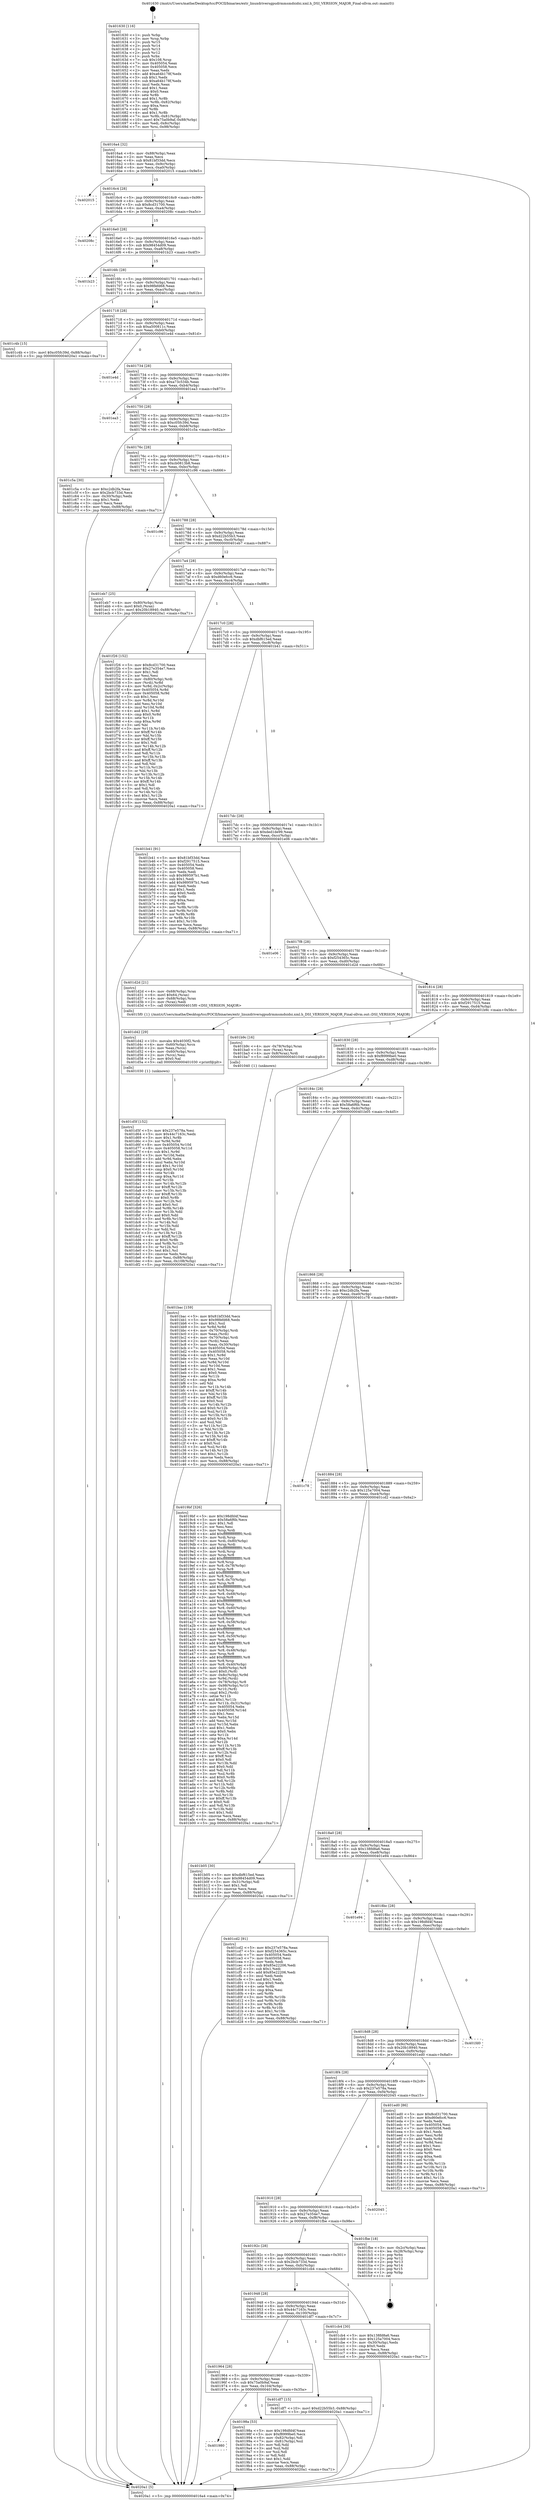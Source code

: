 digraph "0x401630" {
  label = "0x401630 (/mnt/c/Users/mathe/Desktop/tcc/POCII/binaries/extr_linuxdriversgpudrmmsmdsidsi.xml.h_DSI_VERSION_MAJOR_Final-ollvm.out::main(0))"
  labelloc = "t"
  node[shape=record]

  Entry [label="",width=0.3,height=0.3,shape=circle,fillcolor=black,style=filled]
  "0x4016a4" [label="{
     0x4016a4 [32]\l
     | [instrs]\l
     &nbsp;&nbsp;0x4016a4 \<+6\>: mov -0x88(%rbp),%eax\l
     &nbsp;&nbsp;0x4016aa \<+2\>: mov %eax,%ecx\l
     &nbsp;&nbsp;0x4016ac \<+6\>: sub $0x81bf33dd,%ecx\l
     &nbsp;&nbsp;0x4016b2 \<+6\>: mov %eax,-0x9c(%rbp)\l
     &nbsp;&nbsp;0x4016b8 \<+6\>: mov %ecx,-0xa0(%rbp)\l
     &nbsp;&nbsp;0x4016be \<+6\>: je 0000000000402015 \<main+0x9e5\>\l
  }"]
  "0x402015" [label="{
     0x402015\l
  }", style=dashed]
  "0x4016c4" [label="{
     0x4016c4 [28]\l
     | [instrs]\l
     &nbsp;&nbsp;0x4016c4 \<+5\>: jmp 00000000004016c9 \<main+0x99\>\l
     &nbsp;&nbsp;0x4016c9 \<+6\>: mov -0x9c(%rbp),%eax\l
     &nbsp;&nbsp;0x4016cf \<+5\>: sub $0x8cd31700,%eax\l
     &nbsp;&nbsp;0x4016d4 \<+6\>: mov %eax,-0xa4(%rbp)\l
     &nbsp;&nbsp;0x4016da \<+6\>: je 000000000040208c \<main+0xa5c\>\l
  }"]
  Exit [label="",width=0.3,height=0.3,shape=circle,fillcolor=black,style=filled,peripheries=2]
  "0x40208c" [label="{
     0x40208c\l
  }", style=dashed]
  "0x4016e0" [label="{
     0x4016e0 [28]\l
     | [instrs]\l
     &nbsp;&nbsp;0x4016e0 \<+5\>: jmp 00000000004016e5 \<main+0xb5\>\l
     &nbsp;&nbsp;0x4016e5 \<+6\>: mov -0x9c(%rbp),%eax\l
     &nbsp;&nbsp;0x4016eb \<+5\>: sub $0x98454d09,%eax\l
     &nbsp;&nbsp;0x4016f0 \<+6\>: mov %eax,-0xa8(%rbp)\l
     &nbsp;&nbsp;0x4016f6 \<+6\>: je 0000000000401b23 \<main+0x4f3\>\l
  }"]
  "0x401d5f" [label="{
     0x401d5f [152]\l
     | [instrs]\l
     &nbsp;&nbsp;0x401d5f \<+5\>: mov $0x237e578a,%esi\l
     &nbsp;&nbsp;0x401d64 \<+5\>: mov $0x44c7163c,%edx\l
     &nbsp;&nbsp;0x401d69 \<+3\>: mov $0x1,%r8b\l
     &nbsp;&nbsp;0x401d6c \<+3\>: xor %r9d,%r9d\l
     &nbsp;&nbsp;0x401d6f \<+8\>: mov 0x405054,%r10d\l
     &nbsp;&nbsp;0x401d77 \<+8\>: mov 0x405058,%r11d\l
     &nbsp;&nbsp;0x401d7f \<+4\>: sub $0x1,%r9d\l
     &nbsp;&nbsp;0x401d83 \<+3\>: mov %r10d,%ebx\l
     &nbsp;&nbsp;0x401d86 \<+3\>: add %r9d,%ebx\l
     &nbsp;&nbsp;0x401d89 \<+4\>: imul %ebx,%r10d\l
     &nbsp;&nbsp;0x401d8d \<+4\>: and $0x1,%r10d\l
     &nbsp;&nbsp;0x401d91 \<+4\>: cmp $0x0,%r10d\l
     &nbsp;&nbsp;0x401d95 \<+4\>: sete %r14b\l
     &nbsp;&nbsp;0x401d99 \<+4\>: cmp $0xa,%r11d\l
     &nbsp;&nbsp;0x401d9d \<+4\>: setl %r15b\l
     &nbsp;&nbsp;0x401da1 \<+3\>: mov %r14b,%r12b\l
     &nbsp;&nbsp;0x401da4 \<+4\>: xor $0xff,%r12b\l
     &nbsp;&nbsp;0x401da8 \<+3\>: mov %r15b,%r13b\l
     &nbsp;&nbsp;0x401dab \<+4\>: xor $0xff,%r13b\l
     &nbsp;&nbsp;0x401daf \<+4\>: xor $0x0,%r8b\l
     &nbsp;&nbsp;0x401db3 \<+3\>: mov %r12b,%cl\l
     &nbsp;&nbsp;0x401db6 \<+3\>: and $0x0,%cl\l
     &nbsp;&nbsp;0x401db9 \<+3\>: and %r8b,%r14b\l
     &nbsp;&nbsp;0x401dbc \<+3\>: mov %r13b,%dil\l
     &nbsp;&nbsp;0x401dbf \<+4\>: and $0x0,%dil\l
     &nbsp;&nbsp;0x401dc3 \<+3\>: and %r8b,%r15b\l
     &nbsp;&nbsp;0x401dc6 \<+3\>: or %r14b,%cl\l
     &nbsp;&nbsp;0x401dc9 \<+3\>: or %r15b,%dil\l
     &nbsp;&nbsp;0x401dcc \<+3\>: xor %dil,%cl\l
     &nbsp;&nbsp;0x401dcf \<+3\>: or %r13b,%r12b\l
     &nbsp;&nbsp;0x401dd2 \<+4\>: xor $0xff,%r12b\l
     &nbsp;&nbsp;0x401dd6 \<+4\>: or $0x0,%r8b\l
     &nbsp;&nbsp;0x401dda \<+3\>: and %r8b,%r12b\l
     &nbsp;&nbsp;0x401ddd \<+3\>: or %r12b,%cl\l
     &nbsp;&nbsp;0x401de0 \<+3\>: test $0x1,%cl\l
     &nbsp;&nbsp;0x401de3 \<+3\>: cmovne %edx,%esi\l
     &nbsp;&nbsp;0x401de6 \<+6\>: mov %esi,-0x88(%rbp)\l
     &nbsp;&nbsp;0x401dec \<+6\>: mov %eax,-0x108(%rbp)\l
     &nbsp;&nbsp;0x401df2 \<+5\>: jmp 00000000004020a1 \<main+0xa71\>\l
  }"]
  "0x401b23" [label="{
     0x401b23\l
  }", style=dashed]
  "0x4016fc" [label="{
     0x4016fc [28]\l
     | [instrs]\l
     &nbsp;&nbsp;0x4016fc \<+5\>: jmp 0000000000401701 \<main+0xd1\>\l
     &nbsp;&nbsp;0x401701 \<+6\>: mov -0x9c(%rbp),%eax\l
     &nbsp;&nbsp;0x401707 \<+5\>: sub $0x98fefd68,%eax\l
     &nbsp;&nbsp;0x40170c \<+6\>: mov %eax,-0xac(%rbp)\l
     &nbsp;&nbsp;0x401712 \<+6\>: je 0000000000401c4b \<main+0x61b\>\l
  }"]
  "0x401d42" [label="{
     0x401d42 [29]\l
     | [instrs]\l
     &nbsp;&nbsp;0x401d42 \<+10\>: movabs $0x4030f2,%rdi\l
     &nbsp;&nbsp;0x401d4c \<+4\>: mov -0x60(%rbp),%rcx\l
     &nbsp;&nbsp;0x401d50 \<+2\>: mov %eax,(%rcx)\l
     &nbsp;&nbsp;0x401d52 \<+4\>: mov -0x60(%rbp),%rcx\l
     &nbsp;&nbsp;0x401d56 \<+2\>: mov (%rcx),%esi\l
     &nbsp;&nbsp;0x401d58 \<+2\>: mov $0x0,%al\l
     &nbsp;&nbsp;0x401d5a \<+5\>: call 0000000000401030 \<printf@plt\>\l
     | [calls]\l
     &nbsp;&nbsp;0x401030 \{1\} (unknown)\l
  }"]
  "0x401c4b" [label="{
     0x401c4b [15]\l
     | [instrs]\l
     &nbsp;&nbsp;0x401c4b \<+10\>: movl $0xc05fc39d,-0x88(%rbp)\l
     &nbsp;&nbsp;0x401c55 \<+5\>: jmp 00000000004020a1 \<main+0xa71\>\l
  }"]
  "0x401718" [label="{
     0x401718 [28]\l
     | [instrs]\l
     &nbsp;&nbsp;0x401718 \<+5\>: jmp 000000000040171d \<main+0xed\>\l
     &nbsp;&nbsp;0x40171d \<+6\>: mov -0x9c(%rbp),%eax\l
     &nbsp;&nbsp;0x401723 \<+5\>: sub $0xa500811c,%eax\l
     &nbsp;&nbsp;0x401728 \<+6\>: mov %eax,-0xb0(%rbp)\l
     &nbsp;&nbsp;0x40172e \<+6\>: je 0000000000401e4d \<main+0x81d\>\l
  }"]
  "0x401bac" [label="{
     0x401bac [159]\l
     | [instrs]\l
     &nbsp;&nbsp;0x401bac \<+5\>: mov $0x81bf33dd,%ecx\l
     &nbsp;&nbsp;0x401bb1 \<+5\>: mov $0x98fefd68,%edx\l
     &nbsp;&nbsp;0x401bb6 \<+3\>: mov $0x1,%sil\l
     &nbsp;&nbsp;0x401bb9 \<+3\>: xor %r8d,%r8d\l
     &nbsp;&nbsp;0x401bbc \<+4\>: mov -0x70(%rbp),%rdi\l
     &nbsp;&nbsp;0x401bc0 \<+2\>: mov %eax,(%rdi)\l
     &nbsp;&nbsp;0x401bc2 \<+4\>: mov -0x70(%rbp),%rdi\l
     &nbsp;&nbsp;0x401bc6 \<+2\>: mov (%rdi),%eax\l
     &nbsp;&nbsp;0x401bc8 \<+3\>: mov %eax,-0x30(%rbp)\l
     &nbsp;&nbsp;0x401bcb \<+7\>: mov 0x405054,%eax\l
     &nbsp;&nbsp;0x401bd2 \<+8\>: mov 0x405058,%r9d\l
     &nbsp;&nbsp;0x401bda \<+4\>: sub $0x1,%r8d\l
     &nbsp;&nbsp;0x401bde \<+3\>: mov %eax,%r10d\l
     &nbsp;&nbsp;0x401be1 \<+3\>: add %r8d,%r10d\l
     &nbsp;&nbsp;0x401be4 \<+4\>: imul %r10d,%eax\l
     &nbsp;&nbsp;0x401be8 \<+3\>: and $0x1,%eax\l
     &nbsp;&nbsp;0x401beb \<+3\>: cmp $0x0,%eax\l
     &nbsp;&nbsp;0x401bee \<+4\>: sete %r11b\l
     &nbsp;&nbsp;0x401bf2 \<+4\>: cmp $0xa,%r9d\l
     &nbsp;&nbsp;0x401bf6 \<+3\>: setl %bl\l
     &nbsp;&nbsp;0x401bf9 \<+3\>: mov %r11b,%r14b\l
     &nbsp;&nbsp;0x401bfc \<+4\>: xor $0xff,%r14b\l
     &nbsp;&nbsp;0x401c00 \<+3\>: mov %bl,%r15b\l
     &nbsp;&nbsp;0x401c03 \<+4\>: xor $0xff,%r15b\l
     &nbsp;&nbsp;0x401c07 \<+4\>: xor $0x0,%sil\l
     &nbsp;&nbsp;0x401c0b \<+3\>: mov %r14b,%r12b\l
     &nbsp;&nbsp;0x401c0e \<+4\>: and $0x0,%r12b\l
     &nbsp;&nbsp;0x401c12 \<+3\>: and %sil,%r11b\l
     &nbsp;&nbsp;0x401c15 \<+3\>: mov %r15b,%r13b\l
     &nbsp;&nbsp;0x401c18 \<+4\>: and $0x0,%r13b\l
     &nbsp;&nbsp;0x401c1c \<+3\>: and %sil,%bl\l
     &nbsp;&nbsp;0x401c1f \<+3\>: or %r11b,%r12b\l
     &nbsp;&nbsp;0x401c22 \<+3\>: or %bl,%r13b\l
     &nbsp;&nbsp;0x401c25 \<+3\>: xor %r13b,%r12b\l
     &nbsp;&nbsp;0x401c28 \<+3\>: or %r15b,%r14b\l
     &nbsp;&nbsp;0x401c2b \<+4\>: xor $0xff,%r14b\l
     &nbsp;&nbsp;0x401c2f \<+4\>: or $0x0,%sil\l
     &nbsp;&nbsp;0x401c33 \<+3\>: and %sil,%r14b\l
     &nbsp;&nbsp;0x401c36 \<+3\>: or %r14b,%r12b\l
     &nbsp;&nbsp;0x401c39 \<+4\>: test $0x1,%r12b\l
     &nbsp;&nbsp;0x401c3d \<+3\>: cmovne %edx,%ecx\l
     &nbsp;&nbsp;0x401c40 \<+6\>: mov %ecx,-0x88(%rbp)\l
     &nbsp;&nbsp;0x401c46 \<+5\>: jmp 00000000004020a1 \<main+0xa71\>\l
  }"]
  "0x401e4d" [label="{
     0x401e4d\l
  }", style=dashed]
  "0x401734" [label="{
     0x401734 [28]\l
     | [instrs]\l
     &nbsp;&nbsp;0x401734 \<+5\>: jmp 0000000000401739 \<main+0x109\>\l
     &nbsp;&nbsp;0x401739 \<+6\>: mov -0x9c(%rbp),%eax\l
     &nbsp;&nbsp;0x40173f \<+5\>: sub $0xa73c534b,%eax\l
     &nbsp;&nbsp;0x401744 \<+6\>: mov %eax,-0xb4(%rbp)\l
     &nbsp;&nbsp;0x40174a \<+6\>: je 0000000000401ea3 \<main+0x873\>\l
  }"]
  "0x401630" [label="{
     0x401630 [116]\l
     | [instrs]\l
     &nbsp;&nbsp;0x401630 \<+1\>: push %rbp\l
     &nbsp;&nbsp;0x401631 \<+3\>: mov %rsp,%rbp\l
     &nbsp;&nbsp;0x401634 \<+2\>: push %r15\l
     &nbsp;&nbsp;0x401636 \<+2\>: push %r14\l
     &nbsp;&nbsp;0x401638 \<+2\>: push %r13\l
     &nbsp;&nbsp;0x40163a \<+2\>: push %r12\l
     &nbsp;&nbsp;0x40163c \<+1\>: push %rbx\l
     &nbsp;&nbsp;0x40163d \<+7\>: sub $0x108,%rsp\l
     &nbsp;&nbsp;0x401644 \<+7\>: mov 0x405054,%eax\l
     &nbsp;&nbsp;0x40164b \<+7\>: mov 0x405058,%ecx\l
     &nbsp;&nbsp;0x401652 \<+2\>: mov %eax,%edx\l
     &nbsp;&nbsp;0x401654 \<+6\>: add $0xa64b178f,%edx\l
     &nbsp;&nbsp;0x40165a \<+3\>: sub $0x1,%edx\l
     &nbsp;&nbsp;0x40165d \<+6\>: sub $0xa64b178f,%edx\l
     &nbsp;&nbsp;0x401663 \<+3\>: imul %edx,%eax\l
     &nbsp;&nbsp;0x401666 \<+3\>: and $0x1,%eax\l
     &nbsp;&nbsp;0x401669 \<+3\>: cmp $0x0,%eax\l
     &nbsp;&nbsp;0x40166c \<+4\>: sete %r8b\l
     &nbsp;&nbsp;0x401670 \<+4\>: and $0x1,%r8b\l
     &nbsp;&nbsp;0x401674 \<+7\>: mov %r8b,-0x82(%rbp)\l
     &nbsp;&nbsp;0x40167b \<+3\>: cmp $0xa,%ecx\l
     &nbsp;&nbsp;0x40167e \<+4\>: setl %r8b\l
     &nbsp;&nbsp;0x401682 \<+4\>: and $0x1,%r8b\l
     &nbsp;&nbsp;0x401686 \<+7\>: mov %r8b,-0x81(%rbp)\l
     &nbsp;&nbsp;0x40168d \<+10\>: movl $0x75a0b9af,-0x88(%rbp)\l
     &nbsp;&nbsp;0x401697 \<+6\>: mov %edi,-0x8c(%rbp)\l
     &nbsp;&nbsp;0x40169d \<+7\>: mov %rsi,-0x98(%rbp)\l
  }"]
  "0x401ea3" [label="{
     0x401ea3\l
  }", style=dashed]
  "0x401750" [label="{
     0x401750 [28]\l
     | [instrs]\l
     &nbsp;&nbsp;0x401750 \<+5\>: jmp 0000000000401755 \<main+0x125\>\l
     &nbsp;&nbsp;0x401755 \<+6\>: mov -0x9c(%rbp),%eax\l
     &nbsp;&nbsp;0x40175b \<+5\>: sub $0xc05fc39d,%eax\l
     &nbsp;&nbsp;0x401760 \<+6\>: mov %eax,-0xb8(%rbp)\l
     &nbsp;&nbsp;0x401766 \<+6\>: je 0000000000401c5a \<main+0x62a\>\l
  }"]
  "0x4020a1" [label="{
     0x4020a1 [5]\l
     | [instrs]\l
     &nbsp;&nbsp;0x4020a1 \<+5\>: jmp 00000000004016a4 \<main+0x74\>\l
  }"]
  "0x401c5a" [label="{
     0x401c5a [30]\l
     | [instrs]\l
     &nbsp;&nbsp;0x401c5a \<+5\>: mov $0xc2db2fa,%eax\l
     &nbsp;&nbsp;0x401c5f \<+5\>: mov $0x2bcb733d,%ecx\l
     &nbsp;&nbsp;0x401c64 \<+3\>: mov -0x30(%rbp),%edx\l
     &nbsp;&nbsp;0x401c67 \<+3\>: cmp $0x1,%edx\l
     &nbsp;&nbsp;0x401c6a \<+3\>: cmovl %ecx,%eax\l
     &nbsp;&nbsp;0x401c6d \<+6\>: mov %eax,-0x88(%rbp)\l
     &nbsp;&nbsp;0x401c73 \<+5\>: jmp 00000000004020a1 \<main+0xa71\>\l
  }"]
  "0x40176c" [label="{
     0x40176c [28]\l
     | [instrs]\l
     &nbsp;&nbsp;0x40176c \<+5\>: jmp 0000000000401771 \<main+0x141\>\l
     &nbsp;&nbsp;0x401771 \<+6\>: mov -0x9c(%rbp),%eax\l
     &nbsp;&nbsp;0x401777 \<+5\>: sub $0xcb0813b8,%eax\l
     &nbsp;&nbsp;0x40177c \<+6\>: mov %eax,-0xbc(%rbp)\l
     &nbsp;&nbsp;0x401782 \<+6\>: je 0000000000401c96 \<main+0x666\>\l
  }"]
  "0x401980" [label="{
     0x401980\l
  }", style=dashed]
  "0x401c96" [label="{
     0x401c96\l
  }", style=dashed]
  "0x401788" [label="{
     0x401788 [28]\l
     | [instrs]\l
     &nbsp;&nbsp;0x401788 \<+5\>: jmp 000000000040178d \<main+0x15d\>\l
     &nbsp;&nbsp;0x40178d \<+6\>: mov -0x9c(%rbp),%eax\l
     &nbsp;&nbsp;0x401793 \<+5\>: sub $0xd22b55b3,%eax\l
     &nbsp;&nbsp;0x401798 \<+6\>: mov %eax,-0xc0(%rbp)\l
     &nbsp;&nbsp;0x40179e \<+6\>: je 0000000000401eb7 \<main+0x887\>\l
  }"]
  "0x40198a" [label="{
     0x40198a [53]\l
     | [instrs]\l
     &nbsp;&nbsp;0x40198a \<+5\>: mov $0x198dfd4f,%eax\l
     &nbsp;&nbsp;0x40198f \<+5\>: mov $0xf8999be0,%ecx\l
     &nbsp;&nbsp;0x401994 \<+6\>: mov -0x82(%rbp),%dl\l
     &nbsp;&nbsp;0x40199a \<+7\>: mov -0x81(%rbp),%sil\l
     &nbsp;&nbsp;0x4019a1 \<+3\>: mov %dl,%dil\l
     &nbsp;&nbsp;0x4019a4 \<+3\>: and %sil,%dil\l
     &nbsp;&nbsp;0x4019a7 \<+3\>: xor %sil,%dl\l
     &nbsp;&nbsp;0x4019aa \<+3\>: or %dl,%dil\l
     &nbsp;&nbsp;0x4019ad \<+4\>: test $0x1,%dil\l
     &nbsp;&nbsp;0x4019b1 \<+3\>: cmovne %ecx,%eax\l
     &nbsp;&nbsp;0x4019b4 \<+6\>: mov %eax,-0x88(%rbp)\l
     &nbsp;&nbsp;0x4019ba \<+5\>: jmp 00000000004020a1 \<main+0xa71\>\l
  }"]
  "0x401eb7" [label="{
     0x401eb7 [25]\l
     | [instrs]\l
     &nbsp;&nbsp;0x401eb7 \<+4\>: mov -0x80(%rbp),%rax\l
     &nbsp;&nbsp;0x401ebb \<+6\>: movl $0x0,(%rax)\l
     &nbsp;&nbsp;0x401ec1 \<+10\>: movl $0x20b18940,-0x88(%rbp)\l
     &nbsp;&nbsp;0x401ecb \<+5\>: jmp 00000000004020a1 \<main+0xa71\>\l
  }"]
  "0x4017a4" [label="{
     0x4017a4 [28]\l
     | [instrs]\l
     &nbsp;&nbsp;0x4017a4 \<+5\>: jmp 00000000004017a9 \<main+0x179\>\l
     &nbsp;&nbsp;0x4017a9 \<+6\>: mov -0x9c(%rbp),%eax\l
     &nbsp;&nbsp;0x4017af \<+5\>: sub $0xd60efcc6,%eax\l
     &nbsp;&nbsp;0x4017b4 \<+6\>: mov %eax,-0xc4(%rbp)\l
     &nbsp;&nbsp;0x4017ba \<+6\>: je 0000000000401f26 \<main+0x8f6\>\l
  }"]
  "0x401964" [label="{
     0x401964 [28]\l
     | [instrs]\l
     &nbsp;&nbsp;0x401964 \<+5\>: jmp 0000000000401969 \<main+0x339\>\l
     &nbsp;&nbsp;0x401969 \<+6\>: mov -0x9c(%rbp),%eax\l
     &nbsp;&nbsp;0x40196f \<+5\>: sub $0x75a0b9af,%eax\l
     &nbsp;&nbsp;0x401974 \<+6\>: mov %eax,-0x104(%rbp)\l
     &nbsp;&nbsp;0x40197a \<+6\>: je 000000000040198a \<main+0x35a\>\l
  }"]
  "0x401f26" [label="{
     0x401f26 [152]\l
     | [instrs]\l
     &nbsp;&nbsp;0x401f26 \<+5\>: mov $0x8cd31700,%eax\l
     &nbsp;&nbsp;0x401f2b \<+5\>: mov $0x27e354e7,%ecx\l
     &nbsp;&nbsp;0x401f30 \<+2\>: mov $0x1,%dl\l
     &nbsp;&nbsp;0x401f32 \<+2\>: xor %esi,%esi\l
     &nbsp;&nbsp;0x401f34 \<+4\>: mov -0x80(%rbp),%rdi\l
     &nbsp;&nbsp;0x401f38 \<+3\>: mov (%rdi),%r8d\l
     &nbsp;&nbsp;0x401f3b \<+4\>: mov %r8d,-0x2c(%rbp)\l
     &nbsp;&nbsp;0x401f3f \<+8\>: mov 0x405054,%r8d\l
     &nbsp;&nbsp;0x401f47 \<+8\>: mov 0x405058,%r9d\l
     &nbsp;&nbsp;0x401f4f \<+3\>: sub $0x1,%esi\l
     &nbsp;&nbsp;0x401f52 \<+3\>: mov %r8d,%r10d\l
     &nbsp;&nbsp;0x401f55 \<+3\>: add %esi,%r10d\l
     &nbsp;&nbsp;0x401f58 \<+4\>: imul %r10d,%r8d\l
     &nbsp;&nbsp;0x401f5c \<+4\>: and $0x1,%r8d\l
     &nbsp;&nbsp;0x401f60 \<+4\>: cmp $0x0,%r8d\l
     &nbsp;&nbsp;0x401f64 \<+4\>: sete %r11b\l
     &nbsp;&nbsp;0x401f68 \<+4\>: cmp $0xa,%r9d\l
     &nbsp;&nbsp;0x401f6c \<+3\>: setl %bl\l
     &nbsp;&nbsp;0x401f6f \<+3\>: mov %r11b,%r14b\l
     &nbsp;&nbsp;0x401f72 \<+4\>: xor $0xff,%r14b\l
     &nbsp;&nbsp;0x401f76 \<+3\>: mov %bl,%r15b\l
     &nbsp;&nbsp;0x401f79 \<+4\>: xor $0xff,%r15b\l
     &nbsp;&nbsp;0x401f7d \<+3\>: xor $0x1,%dl\l
     &nbsp;&nbsp;0x401f80 \<+3\>: mov %r14b,%r12b\l
     &nbsp;&nbsp;0x401f83 \<+4\>: and $0xff,%r12b\l
     &nbsp;&nbsp;0x401f87 \<+3\>: and %dl,%r11b\l
     &nbsp;&nbsp;0x401f8a \<+3\>: mov %r15b,%r13b\l
     &nbsp;&nbsp;0x401f8d \<+4\>: and $0xff,%r13b\l
     &nbsp;&nbsp;0x401f91 \<+2\>: and %dl,%bl\l
     &nbsp;&nbsp;0x401f93 \<+3\>: or %r11b,%r12b\l
     &nbsp;&nbsp;0x401f96 \<+3\>: or %bl,%r13b\l
     &nbsp;&nbsp;0x401f99 \<+3\>: xor %r13b,%r12b\l
     &nbsp;&nbsp;0x401f9c \<+3\>: or %r15b,%r14b\l
     &nbsp;&nbsp;0x401f9f \<+4\>: xor $0xff,%r14b\l
     &nbsp;&nbsp;0x401fa3 \<+3\>: or $0x1,%dl\l
     &nbsp;&nbsp;0x401fa6 \<+3\>: and %dl,%r14b\l
     &nbsp;&nbsp;0x401fa9 \<+3\>: or %r14b,%r12b\l
     &nbsp;&nbsp;0x401fac \<+4\>: test $0x1,%r12b\l
     &nbsp;&nbsp;0x401fb0 \<+3\>: cmovne %ecx,%eax\l
     &nbsp;&nbsp;0x401fb3 \<+6\>: mov %eax,-0x88(%rbp)\l
     &nbsp;&nbsp;0x401fb9 \<+5\>: jmp 00000000004020a1 \<main+0xa71\>\l
  }"]
  "0x4017c0" [label="{
     0x4017c0 [28]\l
     | [instrs]\l
     &nbsp;&nbsp;0x4017c0 \<+5\>: jmp 00000000004017c5 \<main+0x195\>\l
     &nbsp;&nbsp;0x4017c5 \<+6\>: mov -0x9c(%rbp),%eax\l
     &nbsp;&nbsp;0x4017cb \<+5\>: sub $0xdbf615ed,%eax\l
     &nbsp;&nbsp;0x4017d0 \<+6\>: mov %eax,-0xc8(%rbp)\l
     &nbsp;&nbsp;0x4017d6 \<+6\>: je 0000000000401b41 \<main+0x511\>\l
  }"]
  "0x401df7" [label="{
     0x401df7 [15]\l
     | [instrs]\l
     &nbsp;&nbsp;0x401df7 \<+10\>: movl $0xd22b55b3,-0x88(%rbp)\l
     &nbsp;&nbsp;0x401e01 \<+5\>: jmp 00000000004020a1 \<main+0xa71\>\l
  }"]
  "0x401b41" [label="{
     0x401b41 [91]\l
     | [instrs]\l
     &nbsp;&nbsp;0x401b41 \<+5\>: mov $0x81bf33dd,%eax\l
     &nbsp;&nbsp;0x401b46 \<+5\>: mov $0xf2917515,%ecx\l
     &nbsp;&nbsp;0x401b4b \<+7\>: mov 0x405054,%edx\l
     &nbsp;&nbsp;0x401b52 \<+7\>: mov 0x405058,%esi\l
     &nbsp;&nbsp;0x401b59 \<+2\>: mov %edx,%edi\l
     &nbsp;&nbsp;0x401b5b \<+6\>: sub $0x989597b1,%edi\l
     &nbsp;&nbsp;0x401b61 \<+3\>: sub $0x1,%edi\l
     &nbsp;&nbsp;0x401b64 \<+6\>: add $0x989597b1,%edi\l
     &nbsp;&nbsp;0x401b6a \<+3\>: imul %edi,%edx\l
     &nbsp;&nbsp;0x401b6d \<+3\>: and $0x1,%edx\l
     &nbsp;&nbsp;0x401b70 \<+3\>: cmp $0x0,%edx\l
     &nbsp;&nbsp;0x401b73 \<+4\>: sete %r8b\l
     &nbsp;&nbsp;0x401b77 \<+3\>: cmp $0xa,%esi\l
     &nbsp;&nbsp;0x401b7a \<+4\>: setl %r9b\l
     &nbsp;&nbsp;0x401b7e \<+3\>: mov %r8b,%r10b\l
     &nbsp;&nbsp;0x401b81 \<+3\>: and %r9b,%r10b\l
     &nbsp;&nbsp;0x401b84 \<+3\>: xor %r9b,%r8b\l
     &nbsp;&nbsp;0x401b87 \<+3\>: or %r8b,%r10b\l
     &nbsp;&nbsp;0x401b8a \<+4\>: test $0x1,%r10b\l
     &nbsp;&nbsp;0x401b8e \<+3\>: cmovne %ecx,%eax\l
     &nbsp;&nbsp;0x401b91 \<+6\>: mov %eax,-0x88(%rbp)\l
     &nbsp;&nbsp;0x401b97 \<+5\>: jmp 00000000004020a1 \<main+0xa71\>\l
  }"]
  "0x4017dc" [label="{
     0x4017dc [28]\l
     | [instrs]\l
     &nbsp;&nbsp;0x4017dc \<+5\>: jmp 00000000004017e1 \<main+0x1b1\>\l
     &nbsp;&nbsp;0x4017e1 \<+6\>: mov -0x9c(%rbp),%eax\l
     &nbsp;&nbsp;0x4017e7 \<+5\>: sub $0xded1de99,%eax\l
     &nbsp;&nbsp;0x4017ec \<+6\>: mov %eax,-0xcc(%rbp)\l
     &nbsp;&nbsp;0x4017f2 \<+6\>: je 0000000000401e06 \<main+0x7d6\>\l
  }"]
  "0x401948" [label="{
     0x401948 [28]\l
     | [instrs]\l
     &nbsp;&nbsp;0x401948 \<+5\>: jmp 000000000040194d \<main+0x31d\>\l
     &nbsp;&nbsp;0x40194d \<+6\>: mov -0x9c(%rbp),%eax\l
     &nbsp;&nbsp;0x401953 \<+5\>: sub $0x44c7163c,%eax\l
     &nbsp;&nbsp;0x401958 \<+6\>: mov %eax,-0x100(%rbp)\l
     &nbsp;&nbsp;0x40195e \<+6\>: je 0000000000401df7 \<main+0x7c7\>\l
  }"]
  "0x401e06" [label="{
     0x401e06\l
  }", style=dashed]
  "0x4017f8" [label="{
     0x4017f8 [28]\l
     | [instrs]\l
     &nbsp;&nbsp;0x4017f8 \<+5\>: jmp 00000000004017fd \<main+0x1cd\>\l
     &nbsp;&nbsp;0x4017fd \<+6\>: mov -0x9c(%rbp),%eax\l
     &nbsp;&nbsp;0x401803 \<+5\>: sub $0xf254365c,%eax\l
     &nbsp;&nbsp;0x401808 \<+6\>: mov %eax,-0xd0(%rbp)\l
     &nbsp;&nbsp;0x40180e \<+6\>: je 0000000000401d2d \<main+0x6fd\>\l
  }"]
  "0x401cb4" [label="{
     0x401cb4 [30]\l
     | [instrs]\l
     &nbsp;&nbsp;0x401cb4 \<+5\>: mov $0x138fd8a6,%eax\l
     &nbsp;&nbsp;0x401cb9 \<+5\>: mov $0x125a7004,%ecx\l
     &nbsp;&nbsp;0x401cbe \<+3\>: mov -0x30(%rbp),%edx\l
     &nbsp;&nbsp;0x401cc1 \<+3\>: cmp $0x0,%edx\l
     &nbsp;&nbsp;0x401cc4 \<+3\>: cmove %ecx,%eax\l
     &nbsp;&nbsp;0x401cc7 \<+6\>: mov %eax,-0x88(%rbp)\l
     &nbsp;&nbsp;0x401ccd \<+5\>: jmp 00000000004020a1 \<main+0xa71\>\l
  }"]
  "0x401d2d" [label="{
     0x401d2d [21]\l
     | [instrs]\l
     &nbsp;&nbsp;0x401d2d \<+4\>: mov -0x68(%rbp),%rax\l
     &nbsp;&nbsp;0x401d31 \<+6\>: movl $0x64,(%rax)\l
     &nbsp;&nbsp;0x401d37 \<+4\>: mov -0x68(%rbp),%rax\l
     &nbsp;&nbsp;0x401d3b \<+2\>: mov (%rax),%edi\l
     &nbsp;&nbsp;0x401d3d \<+5\>: call 00000000004015f0 \<DSI_VERSION_MAJOR\>\l
     | [calls]\l
     &nbsp;&nbsp;0x4015f0 \{1\} (/mnt/c/Users/mathe/Desktop/tcc/POCII/binaries/extr_linuxdriversgpudrmmsmdsidsi.xml.h_DSI_VERSION_MAJOR_Final-ollvm.out::DSI_VERSION_MAJOR)\l
  }"]
  "0x401814" [label="{
     0x401814 [28]\l
     | [instrs]\l
     &nbsp;&nbsp;0x401814 \<+5\>: jmp 0000000000401819 \<main+0x1e9\>\l
     &nbsp;&nbsp;0x401819 \<+6\>: mov -0x9c(%rbp),%eax\l
     &nbsp;&nbsp;0x40181f \<+5\>: sub $0xf2917515,%eax\l
     &nbsp;&nbsp;0x401824 \<+6\>: mov %eax,-0xd4(%rbp)\l
     &nbsp;&nbsp;0x40182a \<+6\>: je 0000000000401b9c \<main+0x56c\>\l
  }"]
  "0x40192c" [label="{
     0x40192c [28]\l
     | [instrs]\l
     &nbsp;&nbsp;0x40192c \<+5\>: jmp 0000000000401931 \<main+0x301\>\l
     &nbsp;&nbsp;0x401931 \<+6\>: mov -0x9c(%rbp),%eax\l
     &nbsp;&nbsp;0x401937 \<+5\>: sub $0x2bcb733d,%eax\l
     &nbsp;&nbsp;0x40193c \<+6\>: mov %eax,-0xfc(%rbp)\l
     &nbsp;&nbsp;0x401942 \<+6\>: je 0000000000401cb4 \<main+0x684\>\l
  }"]
  "0x401b9c" [label="{
     0x401b9c [16]\l
     | [instrs]\l
     &nbsp;&nbsp;0x401b9c \<+4\>: mov -0x78(%rbp),%rax\l
     &nbsp;&nbsp;0x401ba0 \<+3\>: mov (%rax),%rax\l
     &nbsp;&nbsp;0x401ba3 \<+4\>: mov 0x8(%rax),%rdi\l
     &nbsp;&nbsp;0x401ba7 \<+5\>: call 0000000000401040 \<atoi@plt\>\l
     | [calls]\l
     &nbsp;&nbsp;0x401040 \{1\} (unknown)\l
  }"]
  "0x401830" [label="{
     0x401830 [28]\l
     | [instrs]\l
     &nbsp;&nbsp;0x401830 \<+5\>: jmp 0000000000401835 \<main+0x205\>\l
     &nbsp;&nbsp;0x401835 \<+6\>: mov -0x9c(%rbp),%eax\l
     &nbsp;&nbsp;0x40183b \<+5\>: sub $0xf8999be0,%eax\l
     &nbsp;&nbsp;0x401840 \<+6\>: mov %eax,-0xd8(%rbp)\l
     &nbsp;&nbsp;0x401846 \<+6\>: je 00000000004019bf \<main+0x38f\>\l
  }"]
  "0x401fbe" [label="{
     0x401fbe [18]\l
     | [instrs]\l
     &nbsp;&nbsp;0x401fbe \<+3\>: mov -0x2c(%rbp),%eax\l
     &nbsp;&nbsp;0x401fc1 \<+4\>: lea -0x28(%rbp),%rsp\l
     &nbsp;&nbsp;0x401fc5 \<+1\>: pop %rbx\l
     &nbsp;&nbsp;0x401fc6 \<+2\>: pop %r12\l
     &nbsp;&nbsp;0x401fc8 \<+2\>: pop %r13\l
     &nbsp;&nbsp;0x401fca \<+2\>: pop %r14\l
     &nbsp;&nbsp;0x401fcc \<+2\>: pop %r15\l
     &nbsp;&nbsp;0x401fce \<+1\>: pop %rbp\l
     &nbsp;&nbsp;0x401fcf \<+1\>: ret\l
  }"]
  "0x4019bf" [label="{
     0x4019bf [326]\l
     | [instrs]\l
     &nbsp;&nbsp;0x4019bf \<+5\>: mov $0x198dfd4f,%eax\l
     &nbsp;&nbsp;0x4019c4 \<+5\>: mov $0x58a6f6b,%ecx\l
     &nbsp;&nbsp;0x4019c9 \<+2\>: mov $0x1,%dl\l
     &nbsp;&nbsp;0x4019cb \<+2\>: xor %esi,%esi\l
     &nbsp;&nbsp;0x4019cd \<+3\>: mov %rsp,%rdi\l
     &nbsp;&nbsp;0x4019d0 \<+4\>: add $0xfffffffffffffff0,%rdi\l
     &nbsp;&nbsp;0x4019d4 \<+3\>: mov %rdi,%rsp\l
     &nbsp;&nbsp;0x4019d7 \<+4\>: mov %rdi,-0x80(%rbp)\l
     &nbsp;&nbsp;0x4019db \<+3\>: mov %rsp,%rdi\l
     &nbsp;&nbsp;0x4019de \<+4\>: add $0xfffffffffffffff0,%rdi\l
     &nbsp;&nbsp;0x4019e2 \<+3\>: mov %rdi,%rsp\l
     &nbsp;&nbsp;0x4019e5 \<+3\>: mov %rsp,%r8\l
     &nbsp;&nbsp;0x4019e8 \<+4\>: add $0xfffffffffffffff0,%r8\l
     &nbsp;&nbsp;0x4019ec \<+3\>: mov %r8,%rsp\l
     &nbsp;&nbsp;0x4019ef \<+4\>: mov %r8,-0x78(%rbp)\l
     &nbsp;&nbsp;0x4019f3 \<+3\>: mov %rsp,%r8\l
     &nbsp;&nbsp;0x4019f6 \<+4\>: add $0xfffffffffffffff0,%r8\l
     &nbsp;&nbsp;0x4019fa \<+3\>: mov %r8,%rsp\l
     &nbsp;&nbsp;0x4019fd \<+4\>: mov %r8,-0x70(%rbp)\l
     &nbsp;&nbsp;0x401a01 \<+3\>: mov %rsp,%r8\l
     &nbsp;&nbsp;0x401a04 \<+4\>: add $0xfffffffffffffff0,%r8\l
     &nbsp;&nbsp;0x401a08 \<+3\>: mov %r8,%rsp\l
     &nbsp;&nbsp;0x401a0b \<+4\>: mov %r8,-0x68(%rbp)\l
     &nbsp;&nbsp;0x401a0f \<+3\>: mov %rsp,%r8\l
     &nbsp;&nbsp;0x401a12 \<+4\>: add $0xfffffffffffffff0,%r8\l
     &nbsp;&nbsp;0x401a16 \<+3\>: mov %r8,%rsp\l
     &nbsp;&nbsp;0x401a19 \<+4\>: mov %r8,-0x60(%rbp)\l
     &nbsp;&nbsp;0x401a1d \<+3\>: mov %rsp,%r8\l
     &nbsp;&nbsp;0x401a20 \<+4\>: add $0xfffffffffffffff0,%r8\l
     &nbsp;&nbsp;0x401a24 \<+3\>: mov %r8,%rsp\l
     &nbsp;&nbsp;0x401a27 \<+4\>: mov %r8,-0x58(%rbp)\l
     &nbsp;&nbsp;0x401a2b \<+3\>: mov %rsp,%r8\l
     &nbsp;&nbsp;0x401a2e \<+4\>: add $0xfffffffffffffff0,%r8\l
     &nbsp;&nbsp;0x401a32 \<+3\>: mov %r8,%rsp\l
     &nbsp;&nbsp;0x401a35 \<+4\>: mov %r8,-0x50(%rbp)\l
     &nbsp;&nbsp;0x401a39 \<+3\>: mov %rsp,%r8\l
     &nbsp;&nbsp;0x401a3c \<+4\>: add $0xfffffffffffffff0,%r8\l
     &nbsp;&nbsp;0x401a40 \<+3\>: mov %r8,%rsp\l
     &nbsp;&nbsp;0x401a43 \<+4\>: mov %r8,-0x48(%rbp)\l
     &nbsp;&nbsp;0x401a47 \<+3\>: mov %rsp,%r8\l
     &nbsp;&nbsp;0x401a4a \<+4\>: add $0xfffffffffffffff0,%r8\l
     &nbsp;&nbsp;0x401a4e \<+3\>: mov %r8,%rsp\l
     &nbsp;&nbsp;0x401a51 \<+4\>: mov %r8,-0x40(%rbp)\l
     &nbsp;&nbsp;0x401a55 \<+4\>: mov -0x80(%rbp),%r8\l
     &nbsp;&nbsp;0x401a59 \<+7\>: movl $0x0,(%r8)\l
     &nbsp;&nbsp;0x401a60 \<+7\>: mov -0x8c(%rbp),%r9d\l
     &nbsp;&nbsp;0x401a67 \<+3\>: mov %r9d,(%rdi)\l
     &nbsp;&nbsp;0x401a6a \<+4\>: mov -0x78(%rbp),%r8\l
     &nbsp;&nbsp;0x401a6e \<+7\>: mov -0x98(%rbp),%r10\l
     &nbsp;&nbsp;0x401a75 \<+3\>: mov %r10,(%r8)\l
     &nbsp;&nbsp;0x401a78 \<+3\>: cmpl $0x2,(%rdi)\l
     &nbsp;&nbsp;0x401a7b \<+4\>: setne %r11b\l
     &nbsp;&nbsp;0x401a7f \<+4\>: and $0x1,%r11b\l
     &nbsp;&nbsp;0x401a83 \<+4\>: mov %r11b,-0x31(%rbp)\l
     &nbsp;&nbsp;0x401a87 \<+7\>: mov 0x405054,%ebx\l
     &nbsp;&nbsp;0x401a8e \<+8\>: mov 0x405058,%r14d\l
     &nbsp;&nbsp;0x401a96 \<+3\>: sub $0x1,%esi\l
     &nbsp;&nbsp;0x401a99 \<+3\>: mov %ebx,%r15d\l
     &nbsp;&nbsp;0x401a9c \<+3\>: add %esi,%r15d\l
     &nbsp;&nbsp;0x401a9f \<+4\>: imul %r15d,%ebx\l
     &nbsp;&nbsp;0x401aa3 \<+3\>: and $0x1,%ebx\l
     &nbsp;&nbsp;0x401aa6 \<+3\>: cmp $0x0,%ebx\l
     &nbsp;&nbsp;0x401aa9 \<+4\>: sete %r11b\l
     &nbsp;&nbsp;0x401aad \<+4\>: cmp $0xa,%r14d\l
     &nbsp;&nbsp;0x401ab1 \<+4\>: setl %r12b\l
     &nbsp;&nbsp;0x401ab5 \<+3\>: mov %r11b,%r13b\l
     &nbsp;&nbsp;0x401ab8 \<+4\>: xor $0xff,%r13b\l
     &nbsp;&nbsp;0x401abc \<+3\>: mov %r12b,%sil\l
     &nbsp;&nbsp;0x401abf \<+4\>: xor $0xff,%sil\l
     &nbsp;&nbsp;0x401ac3 \<+3\>: xor $0x0,%dl\l
     &nbsp;&nbsp;0x401ac6 \<+3\>: mov %r13b,%dil\l
     &nbsp;&nbsp;0x401ac9 \<+4\>: and $0x0,%dil\l
     &nbsp;&nbsp;0x401acd \<+3\>: and %dl,%r11b\l
     &nbsp;&nbsp;0x401ad0 \<+3\>: mov %sil,%r8b\l
     &nbsp;&nbsp;0x401ad3 \<+4\>: and $0x0,%r8b\l
     &nbsp;&nbsp;0x401ad7 \<+3\>: and %dl,%r12b\l
     &nbsp;&nbsp;0x401ada \<+3\>: or %r11b,%dil\l
     &nbsp;&nbsp;0x401add \<+3\>: or %r12b,%r8b\l
     &nbsp;&nbsp;0x401ae0 \<+3\>: xor %r8b,%dil\l
     &nbsp;&nbsp;0x401ae3 \<+3\>: or %sil,%r13b\l
     &nbsp;&nbsp;0x401ae6 \<+4\>: xor $0xff,%r13b\l
     &nbsp;&nbsp;0x401aea \<+3\>: or $0x0,%dl\l
     &nbsp;&nbsp;0x401aed \<+3\>: and %dl,%r13b\l
     &nbsp;&nbsp;0x401af0 \<+3\>: or %r13b,%dil\l
     &nbsp;&nbsp;0x401af3 \<+4\>: test $0x1,%dil\l
     &nbsp;&nbsp;0x401af7 \<+3\>: cmovne %ecx,%eax\l
     &nbsp;&nbsp;0x401afa \<+6\>: mov %eax,-0x88(%rbp)\l
     &nbsp;&nbsp;0x401b00 \<+5\>: jmp 00000000004020a1 \<main+0xa71\>\l
  }"]
  "0x40184c" [label="{
     0x40184c [28]\l
     | [instrs]\l
     &nbsp;&nbsp;0x40184c \<+5\>: jmp 0000000000401851 \<main+0x221\>\l
     &nbsp;&nbsp;0x401851 \<+6\>: mov -0x9c(%rbp),%eax\l
     &nbsp;&nbsp;0x401857 \<+5\>: sub $0x58a6f6b,%eax\l
     &nbsp;&nbsp;0x40185c \<+6\>: mov %eax,-0xdc(%rbp)\l
     &nbsp;&nbsp;0x401862 \<+6\>: je 0000000000401b05 \<main+0x4d5\>\l
  }"]
  "0x401910" [label="{
     0x401910 [28]\l
     | [instrs]\l
     &nbsp;&nbsp;0x401910 \<+5\>: jmp 0000000000401915 \<main+0x2e5\>\l
     &nbsp;&nbsp;0x401915 \<+6\>: mov -0x9c(%rbp),%eax\l
     &nbsp;&nbsp;0x40191b \<+5\>: sub $0x27e354e7,%eax\l
     &nbsp;&nbsp;0x401920 \<+6\>: mov %eax,-0xf8(%rbp)\l
     &nbsp;&nbsp;0x401926 \<+6\>: je 0000000000401fbe \<main+0x98e\>\l
  }"]
  "0x401b05" [label="{
     0x401b05 [30]\l
     | [instrs]\l
     &nbsp;&nbsp;0x401b05 \<+5\>: mov $0xdbf615ed,%eax\l
     &nbsp;&nbsp;0x401b0a \<+5\>: mov $0x98454d09,%ecx\l
     &nbsp;&nbsp;0x401b0f \<+3\>: mov -0x31(%rbp),%dl\l
     &nbsp;&nbsp;0x401b12 \<+3\>: test $0x1,%dl\l
     &nbsp;&nbsp;0x401b15 \<+3\>: cmovne %ecx,%eax\l
     &nbsp;&nbsp;0x401b18 \<+6\>: mov %eax,-0x88(%rbp)\l
     &nbsp;&nbsp;0x401b1e \<+5\>: jmp 00000000004020a1 \<main+0xa71\>\l
  }"]
  "0x401868" [label="{
     0x401868 [28]\l
     | [instrs]\l
     &nbsp;&nbsp;0x401868 \<+5\>: jmp 000000000040186d \<main+0x23d\>\l
     &nbsp;&nbsp;0x40186d \<+6\>: mov -0x9c(%rbp),%eax\l
     &nbsp;&nbsp;0x401873 \<+5\>: sub $0xc2db2fa,%eax\l
     &nbsp;&nbsp;0x401878 \<+6\>: mov %eax,-0xe0(%rbp)\l
     &nbsp;&nbsp;0x40187e \<+6\>: je 0000000000401c78 \<main+0x648\>\l
  }"]
  "0x402045" [label="{
     0x402045\l
  }", style=dashed]
  "0x401c78" [label="{
     0x401c78\l
  }", style=dashed]
  "0x401884" [label="{
     0x401884 [28]\l
     | [instrs]\l
     &nbsp;&nbsp;0x401884 \<+5\>: jmp 0000000000401889 \<main+0x259\>\l
     &nbsp;&nbsp;0x401889 \<+6\>: mov -0x9c(%rbp),%eax\l
     &nbsp;&nbsp;0x40188f \<+5\>: sub $0x125a7004,%eax\l
     &nbsp;&nbsp;0x401894 \<+6\>: mov %eax,-0xe4(%rbp)\l
     &nbsp;&nbsp;0x40189a \<+6\>: je 0000000000401cd2 \<main+0x6a2\>\l
  }"]
  "0x4018f4" [label="{
     0x4018f4 [28]\l
     | [instrs]\l
     &nbsp;&nbsp;0x4018f4 \<+5\>: jmp 00000000004018f9 \<main+0x2c9\>\l
     &nbsp;&nbsp;0x4018f9 \<+6\>: mov -0x9c(%rbp),%eax\l
     &nbsp;&nbsp;0x4018ff \<+5\>: sub $0x237e578a,%eax\l
     &nbsp;&nbsp;0x401904 \<+6\>: mov %eax,-0xf4(%rbp)\l
     &nbsp;&nbsp;0x40190a \<+6\>: je 0000000000402045 \<main+0xa15\>\l
  }"]
  "0x401cd2" [label="{
     0x401cd2 [91]\l
     | [instrs]\l
     &nbsp;&nbsp;0x401cd2 \<+5\>: mov $0x237e578a,%eax\l
     &nbsp;&nbsp;0x401cd7 \<+5\>: mov $0xf254365c,%ecx\l
     &nbsp;&nbsp;0x401cdc \<+7\>: mov 0x405054,%edx\l
     &nbsp;&nbsp;0x401ce3 \<+7\>: mov 0x405058,%esi\l
     &nbsp;&nbsp;0x401cea \<+2\>: mov %edx,%edi\l
     &nbsp;&nbsp;0x401cec \<+6\>: sub $0x85e22206,%edi\l
     &nbsp;&nbsp;0x401cf2 \<+3\>: sub $0x1,%edi\l
     &nbsp;&nbsp;0x401cf5 \<+6\>: add $0x85e22206,%edi\l
     &nbsp;&nbsp;0x401cfb \<+3\>: imul %edi,%edx\l
     &nbsp;&nbsp;0x401cfe \<+3\>: and $0x1,%edx\l
     &nbsp;&nbsp;0x401d01 \<+3\>: cmp $0x0,%edx\l
     &nbsp;&nbsp;0x401d04 \<+4\>: sete %r8b\l
     &nbsp;&nbsp;0x401d08 \<+3\>: cmp $0xa,%esi\l
     &nbsp;&nbsp;0x401d0b \<+4\>: setl %r9b\l
     &nbsp;&nbsp;0x401d0f \<+3\>: mov %r8b,%r10b\l
     &nbsp;&nbsp;0x401d12 \<+3\>: and %r9b,%r10b\l
     &nbsp;&nbsp;0x401d15 \<+3\>: xor %r9b,%r8b\l
     &nbsp;&nbsp;0x401d18 \<+3\>: or %r8b,%r10b\l
     &nbsp;&nbsp;0x401d1b \<+4\>: test $0x1,%r10b\l
     &nbsp;&nbsp;0x401d1f \<+3\>: cmovne %ecx,%eax\l
     &nbsp;&nbsp;0x401d22 \<+6\>: mov %eax,-0x88(%rbp)\l
     &nbsp;&nbsp;0x401d28 \<+5\>: jmp 00000000004020a1 \<main+0xa71\>\l
  }"]
  "0x4018a0" [label="{
     0x4018a0 [28]\l
     | [instrs]\l
     &nbsp;&nbsp;0x4018a0 \<+5\>: jmp 00000000004018a5 \<main+0x275\>\l
     &nbsp;&nbsp;0x4018a5 \<+6\>: mov -0x9c(%rbp),%eax\l
     &nbsp;&nbsp;0x4018ab \<+5\>: sub $0x138fd8a6,%eax\l
     &nbsp;&nbsp;0x4018b0 \<+6\>: mov %eax,-0xe8(%rbp)\l
     &nbsp;&nbsp;0x4018b6 \<+6\>: je 0000000000401e94 \<main+0x864\>\l
  }"]
  "0x401ed0" [label="{
     0x401ed0 [86]\l
     | [instrs]\l
     &nbsp;&nbsp;0x401ed0 \<+5\>: mov $0x8cd31700,%eax\l
     &nbsp;&nbsp;0x401ed5 \<+5\>: mov $0xd60efcc6,%ecx\l
     &nbsp;&nbsp;0x401eda \<+2\>: xor %edx,%edx\l
     &nbsp;&nbsp;0x401edc \<+7\>: mov 0x405054,%esi\l
     &nbsp;&nbsp;0x401ee3 \<+7\>: mov 0x405058,%edi\l
     &nbsp;&nbsp;0x401eea \<+3\>: sub $0x1,%edx\l
     &nbsp;&nbsp;0x401eed \<+3\>: mov %esi,%r8d\l
     &nbsp;&nbsp;0x401ef0 \<+3\>: add %edx,%r8d\l
     &nbsp;&nbsp;0x401ef3 \<+4\>: imul %r8d,%esi\l
     &nbsp;&nbsp;0x401ef7 \<+3\>: and $0x1,%esi\l
     &nbsp;&nbsp;0x401efa \<+3\>: cmp $0x0,%esi\l
     &nbsp;&nbsp;0x401efd \<+4\>: sete %r9b\l
     &nbsp;&nbsp;0x401f01 \<+3\>: cmp $0xa,%edi\l
     &nbsp;&nbsp;0x401f04 \<+4\>: setl %r10b\l
     &nbsp;&nbsp;0x401f08 \<+3\>: mov %r9b,%r11b\l
     &nbsp;&nbsp;0x401f0b \<+3\>: and %r10b,%r11b\l
     &nbsp;&nbsp;0x401f0e \<+3\>: xor %r10b,%r9b\l
     &nbsp;&nbsp;0x401f11 \<+3\>: or %r9b,%r11b\l
     &nbsp;&nbsp;0x401f14 \<+4\>: test $0x1,%r11b\l
     &nbsp;&nbsp;0x401f18 \<+3\>: cmovne %ecx,%eax\l
     &nbsp;&nbsp;0x401f1b \<+6\>: mov %eax,-0x88(%rbp)\l
     &nbsp;&nbsp;0x401f21 \<+5\>: jmp 00000000004020a1 \<main+0xa71\>\l
  }"]
  "0x401e94" [label="{
     0x401e94\l
  }", style=dashed]
  "0x4018bc" [label="{
     0x4018bc [28]\l
     | [instrs]\l
     &nbsp;&nbsp;0x4018bc \<+5\>: jmp 00000000004018c1 \<main+0x291\>\l
     &nbsp;&nbsp;0x4018c1 \<+6\>: mov -0x9c(%rbp),%eax\l
     &nbsp;&nbsp;0x4018c7 \<+5\>: sub $0x198dfd4f,%eax\l
     &nbsp;&nbsp;0x4018cc \<+6\>: mov %eax,-0xec(%rbp)\l
     &nbsp;&nbsp;0x4018d2 \<+6\>: je 0000000000401fd0 \<main+0x9a0\>\l
  }"]
  "0x4018d8" [label="{
     0x4018d8 [28]\l
     | [instrs]\l
     &nbsp;&nbsp;0x4018d8 \<+5\>: jmp 00000000004018dd \<main+0x2ad\>\l
     &nbsp;&nbsp;0x4018dd \<+6\>: mov -0x9c(%rbp),%eax\l
     &nbsp;&nbsp;0x4018e3 \<+5\>: sub $0x20b18940,%eax\l
     &nbsp;&nbsp;0x4018e8 \<+6\>: mov %eax,-0xf0(%rbp)\l
     &nbsp;&nbsp;0x4018ee \<+6\>: je 0000000000401ed0 \<main+0x8a0\>\l
  }"]
  "0x401fd0" [label="{
     0x401fd0\l
  }", style=dashed]
  Entry -> "0x401630" [label=" 1"]
  "0x4016a4" -> "0x402015" [label=" 0"]
  "0x4016a4" -> "0x4016c4" [label=" 15"]
  "0x401fbe" -> Exit [label=" 1"]
  "0x4016c4" -> "0x40208c" [label=" 0"]
  "0x4016c4" -> "0x4016e0" [label=" 15"]
  "0x401f26" -> "0x4020a1" [label=" 1"]
  "0x4016e0" -> "0x401b23" [label=" 0"]
  "0x4016e0" -> "0x4016fc" [label=" 15"]
  "0x401ed0" -> "0x4020a1" [label=" 1"]
  "0x4016fc" -> "0x401c4b" [label=" 1"]
  "0x4016fc" -> "0x401718" [label=" 14"]
  "0x401eb7" -> "0x4020a1" [label=" 1"]
  "0x401718" -> "0x401e4d" [label=" 0"]
  "0x401718" -> "0x401734" [label=" 14"]
  "0x401df7" -> "0x4020a1" [label=" 1"]
  "0x401734" -> "0x401ea3" [label=" 0"]
  "0x401734" -> "0x401750" [label=" 14"]
  "0x401d42" -> "0x401d5f" [label=" 1"]
  "0x401750" -> "0x401c5a" [label=" 1"]
  "0x401750" -> "0x40176c" [label=" 13"]
  "0x401d2d" -> "0x401d42" [label=" 1"]
  "0x40176c" -> "0x401c96" [label=" 0"]
  "0x40176c" -> "0x401788" [label=" 13"]
  "0x401cd2" -> "0x4020a1" [label=" 1"]
  "0x401788" -> "0x401eb7" [label=" 1"]
  "0x401788" -> "0x4017a4" [label=" 12"]
  "0x401cb4" -> "0x4020a1" [label=" 1"]
  "0x4017a4" -> "0x401f26" [label=" 1"]
  "0x4017a4" -> "0x4017c0" [label=" 11"]
  "0x401c4b" -> "0x4020a1" [label=" 1"]
  "0x4017c0" -> "0x401b41" [label=" 1"]
  "0x4017c0" -> "0x4017dc" [label=" 10"]
  "0x401bac" -> "0x4020a1" [label=" 1"]
  "0x4017dc" -> "0x401e06" [label=" 0"]
  "0x4017dc" -> "0x4017f8" [label=" 10"]
  "0x401b41" -> "0x4020a1" [label=" 1"]
  "0x4017f8" -> "0x401d2d" [label=" 1"]
  "0x4017f8" -> "0x401814" [label=" 9"]
  "0x401b05" -> "0x4020a1" [label=" 1"]
  "0x401814" -> "0x401b9c" [label=" 1"]
  "0x401814" -> "0x401830" [label=" 8"]
  "0x401d5f" -> "0x4020a1" [label=" 1"]
  "0x401830" -> "0x4019bf" [label=" 1"]
  "0x401830" -> "0x40184c" [label=" 7"]
  "0x4020a1" -> "0x4016a4" [label=" 14"]
  "0x40184c" -> "0x401b05" [label=" 1"]
  "0x40184c" -> "0x401868" [label=" 6"]
  "0x40198a" -> "0x4020a1" [label=" 1"]
  "0x401868" -> "0x401c78" [label=" 0"]
  "0x401868" -> "0x401884" [label=" 6"]
  "0x401964" -> "0x401980" [label=" 0"]
  "0x401884" -> "0x401cd2" [label=" 1"]
  "0x401884" -> "0x4018a0" [label=" 5"]
  "0x401c5a" -> "0x4020a1" [label=" 1"]
  "0x4018a0" -> "0x401e94" [label=" 0"]
  "0x4018a0" -> "0x4018bc" [label=" 5"]
  "0x401948" -> "0x401964" [label=" 1"]
  "0x4018bc" -> "0x401fd0" [label=" 0"]
  "0x4018bc" -> "0x4018d8" [label=" 5"]
  "0x401948" -> "0x401df7" [label=" 1"]
  "0x4018d8" -> "0x401ed0" [label=" 1"]
  "0x4018d8" -> "0x4018f4" [label=" 4"]
  "0x401964" -> "0x40198a" [label=" 1"]
  "0x4018f4" -> "0x402045" [label=" 0"]
  "0x4018f4" -> "0x401910" [label=" 4"]
  "0x401630" -> "0x4016a4" [label=" 1"]
  "0x401910" -> "0x401fbe" [label=" 1"]
  "0x401910" -> "0x40192c" [label=" 3"]
  "0x4019bf" -> "0x4020a1" [label=" 1"]
  "0x40192c" -> "0x401cb4" [label=" 1"]
  "0x40192c" -> "0x401948" [label=" 2"]
  "0x401b9c" -> "0x401bac" [label=" 1"]
}
